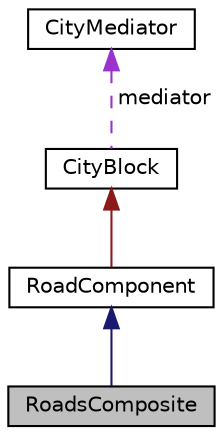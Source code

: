 digraph "RoadsComposite"
{
 // LATEX_PDF_SIZE
  edge [fontname="Helvetica",fontsize="10",labelfontname="Helvetica",labelfontsize="10"];
  node [fontname="Helvetica",fontsize="10",shape=record];
  Node1 [label="RoadsComposite",height=0.2,width=0.4,color="black", fillcolor="grey75", style="filled", fontcolor="black",tooltip="Represents a composite road component consisting of multiple road sections."];
  Node2 -> Node1 [dir="back",color="midnightblue",fontsize="10",style="solid",fontname="Helvetica"];
  Node2 [label="RoadComponent",height=0.2,width=0.4,color="black", fillcolor="white", style="filled",URL="$classRoadComponent.html",tooltip=" "];
  Node3 -> Node2 [dir="back",color="firebrick4",fontsize="10",style="solid",fontname="Helvetica"];
  Node3 [label="CityBlock",height=0.2,width=0.4,color="black", fillcolor="white", style="filled",URL="$classCityBlock.html",tooltip="Base class representing a block within the city."];
  Node4 -> Node3 [dir="back",color="darkorchid3",fontsize="10",style="dashed",label=" mediator" ,fontname="Helvetica"];
  Node4 [label="CityMediator",height=0.2,width=0.4,color="black", fillcolor="white", style="filled",URL="$classCityMediator.html",tooltip="Mediator class that facilitates communication between various city components."];
}
